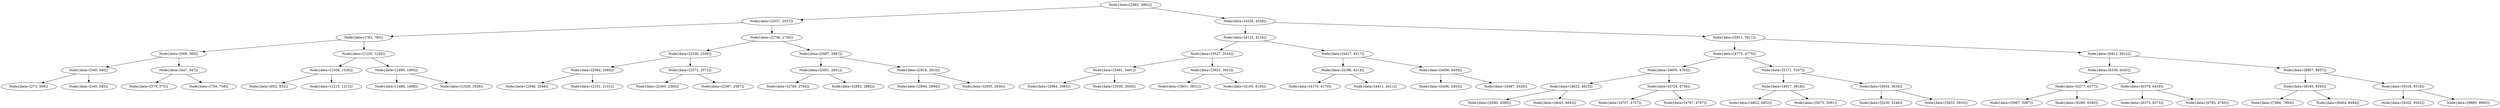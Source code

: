 digraph G{
445350376 [label="Node{data=[2982, 2982]}"]
445350376 -> 592248663
592248663 [label="Node{data=[2037, 2037]}"]
592248663 -> 1585776625
1585776625 [label="Node{data=[783, 785]}"]
1585776625 -> 1271570837
1271570837 [label="Node{data=[369, 369]}"]
1271570837 -> 218688965
218688965 [label="Node{data=[340, 340]}"]
218688965 -> 1241128308
1241128308 [label="Node{data=[273, 309]}"]
218688965 -> 1060512053
1060512053 [label="Node{data=[345, 345]}"]
1271570837 -> 569305423
569305423 [label="Node{data=[447, 447]}"]
569305423 -> 1807896178
1807896178 [label="Node{data=[375, 375]}"]
569305423 -> 1917513667
1917513667 [label="Node{data=[759, 759]}"]
1585776625 -> 2096842550
2096842550 [label="Node{data=[1220, 1220]}"]
2096842550 -> 705265015
705265015 [label="Node{data=[1036, 1036]}"]
705265015 -> 1405163418
1405163418 [label="Node{data=[832, 832]}"]
705265015 -> 1985011414
1985011414 [label="Node{data=[1215, 1215]}"]
2096842550 -> 1345648093
1345648093 [label="Node{data=[1895, 1895]}"]
1345648093 -> 834132073
834132073 [label="Node{data=[1688, 1688]}"]
1345648093 -> 1787913218
1787913218 [label="Node{data=[1928, 1928]}"]
592248663 -> 440902120
440902120 [label="Node{data=[2736, 2736]}"]
440902120 -> 1831478624
1831478624 [label="Node{data=[2330, 2330]}"]
1831478624 -> 1657920572
1657920572 [label="Node{data=[2084, 2084]}"]
1657920572 -> 58791184
58791184 [label="Node{data=[2048, 2048]}"]
1657920572 -> 619621481
619621481 [label="Node{data=[2101, 2101]}"]
1831478624 -> 408132785
408132785 [label="Node{data=[2572, 2572]}"]
408132785 -> 1955566523
1955566523 [label="Node{data=[2360, 2360]}"]
408132785 -> 2133668271
2133668271 [label="Node{data=[2587, 2587]}"]
440902120 -> 779179975
779179975 [label="Node{data=[2887, 2887]}"]
779179975 -> 709091500
709091500 [label="Node{data=[2851, 2851]}"]
709091500 -> 584694804
584694804 [label="Node{data=[2760, 2760]}"]
709091500 -> 879706537
879706537 [label="Node{data=[2882, 2882]}"]
779179975 -> 277149580
277149580 [label="Node{data=[2918, 2918]}"]
277149580 -> 636953520
636953520 [label="Node{data=[2894, 2894]}"]
277149580 -> 1252069894
1252069894 [label="Node{data=[2935, 2936]}"]
445350376 -> 67985650
67985650 [label="Node{data=[4559, 4559]}"]
67985650 -> 864210792
864210792 [label="Node{data=[4123, 4124]}"]
864210792 -> 796168203
796168203 [label="Node{data=[3527, 3544]}"]
796168203 -> 1837602497
1837602497 [label="Node{data=[3491, 3491]}"]
1837602497 -> 48390515
48390515 [label="Node{data=[2984, 2984]}"]
1837602497 -> 666769352
666769352 [label="Node{data=[3500, 3500]}"]
796168203 -> 742473724
742473724 [label="Node{data=[3923, 3923]}"]
742473724 -> 2099348779
2099348779 [label="Node{data=[3831, 3831]}"]
742473724 -> 1826195973
1826195973 [label="Node{data=[4105, 4105]}"]
864210792 -> 999211009
999211009 [label="Node{data=[4417, 4417]}"]
999211009 -> 513128019
513128019 [label="Node{data=[4198, 4214]}"]
513128019 -> 1869373559
1869373559 [label="Node{data=[4170, 4170]}"]
513128019 -> 1338332733
1338332733 [label="Node{data=[4411, 4411]}"]
999211009 -> 42338572
42338572 [label="Node{data=[4458, 4459]}"]
42338572 -> 823263265
823263265 [label="Node{data=[4436, 4455]}"]
42338572 -> 1039245740
1039245740 [label="Node{data=[4487, 4526]}"]
67985650 -> 1482714257
1482714257 [label="Node{data=[5911, 5911]}"]
1482714257 -> 1788662008
1788662008 [label="Node{data=[4775, 4775]}"]
1788662008 -> 1269749378
1269749378 [label="Node{data=[4655, 4703]}"]
1269749378 -> 2078470810
2078470810 [label="Node{data=[4623, 4623]}"]
2078470810 -> 540876179
540876179 [label="Node{data=[4580, 4580]}"]
2078470810 -> 740950652
740950652 [label="Node{data=[4643, 4643]}"]
1269749378 -> 294505405
294505405 [label="Node{data=[4724, 4736]}"]
294505405 -> 2107088180
2107088180 [label="Node{data=[4707, 4707]}"]
294505405 -> 890160784
890160784 [label="Node{data=[4767, 4767]}"]
1788662008 -> 1238047663
1238047663 [label="Node{data=[5171, 5207]}"]
1238047663 -> 912584968
912584968 [label="Node{data=[4917, 4918]}"]
912584968 -> 2010883277
2010883277 [label="Node{data=[4852, 4852]}"]
912584968 -> 883087072
883087072 [label="Node{data=[5075, 5081]}"]
1238047663 -> 623224248
623224248 [label="Node{data=[5634, 5634]}"]
623224248 -> 878242981
878242981 [label="Node{data=[5230, 5246]}"]
623224248 -> 504355631
504355631 [label="Node{data=[5833, 5833]}"]
1482714257 -> 1010306008
1010306008 [label="Node{data=[6912, 6912]}"]
1010306008 -> 884502914
884502914 [label="Node{data=[6330, 6345]}"]
884502914 -> 1198952052
1198952052 [label="Node{data=[6277, 6277]}"]
1198952052 -> 658563862
658563862 [label="Node{data=[5967, 5967]}"]
1198952052 -> 1532644077
1532644077 [label="Node{data=[6280, 6280]}"]
884502914 -> 748229733
748229733 [label="Node{data=[6379, 6418]}"]
748229733 -> 1609509548
1609509548 [label="Node{data=[6375, 6375]}"]
748229733 -> 2140617236
2140617236 [label="Node{data=[6785, 6785]}"]
1010306008 -> 1980959273
1980959273 [label="Node{data=[8957, 8957]}"]
1980959273 -> 307036850
307036850 [label="Node{data=[8345, 8345]}"]
307036850 -> 877785117
877785117 [label="Node{data=[7984, 7984]}"]
307036850 -> 1917860633
1917860633 [label="Node{data=[8484, 8484]}"]
1980959273 -> 486286648
486286648 [label="Node{data=[9318, 9318]}"]
486286648 -> 1725885575
1725885575 [label="Node{data=[9202, 9202]}"]
486286648 -> 1563699545
1563699545 [label="Node{data=[9680, 9680]}"]
}